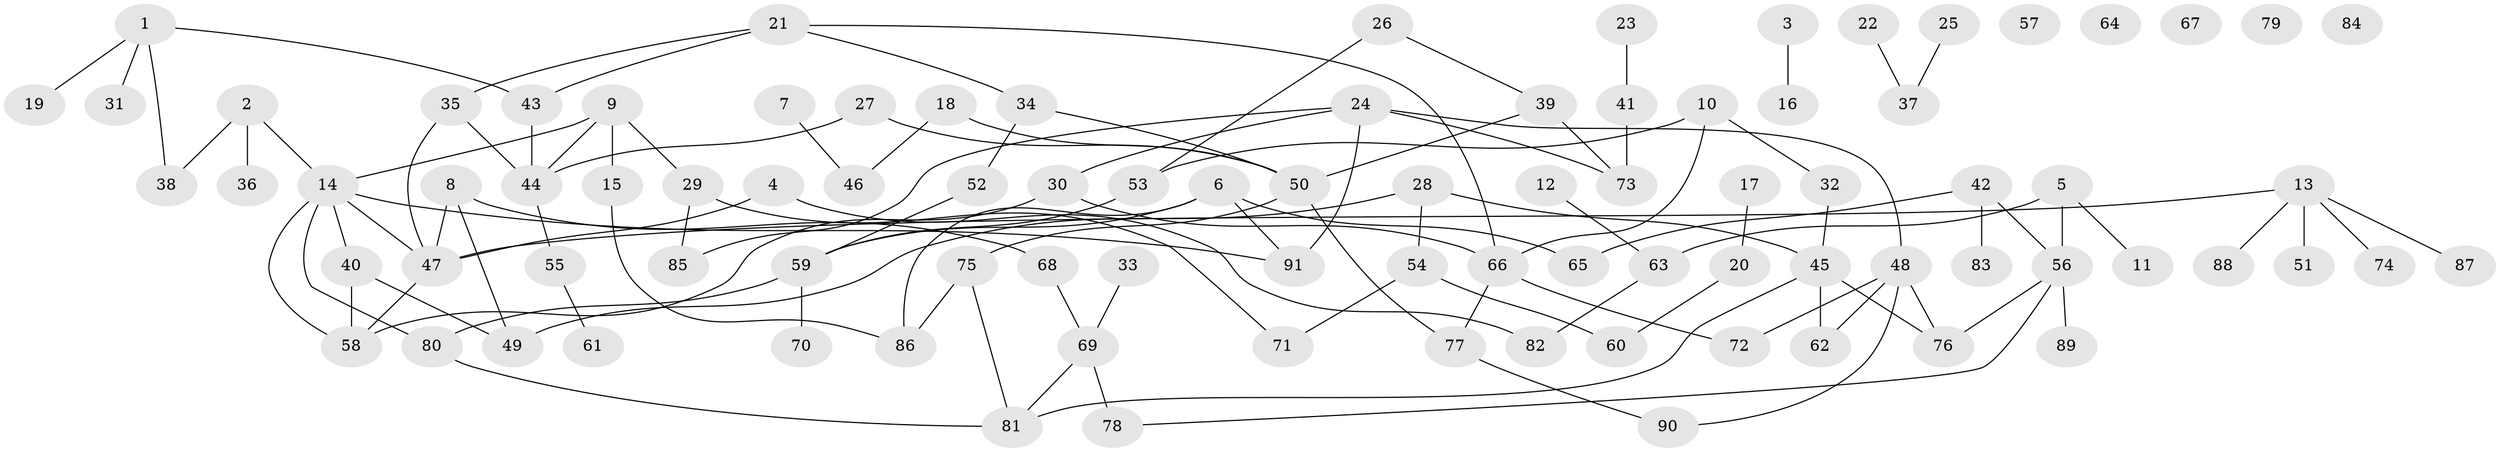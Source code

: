 // Generated by graph-tools (version 1.1) at 2025/25/03/09/25 03:25:12]
// undirected, 91 vertices, 113 edges
graph export_dot {
graph [start="1"]
  node [color=gray90,style=filled];
  1;
  2;
  3;
  4;
  5;
  6;
  7;
  8;
  9;
  10;
  11;
  12;
  13;
  14;
  15;
  16;
  17;
  18;
  19;
  20;
  21;
  22;
  23;
  24;
  25;
  26;
  27;
  28;
  29;
  30;
  31;
  32;
  33;
  34;
  35;
  36;
  37;
  38;
  39;
  40;
  41;
  42;
  43;
  44;
  45;
  46;
  47;
  48;
  49;
  50;
  51;
  52;
  53;
  54;
  55;
  56;
  57;
  58;
  59;
  60;
  61;
  62;
  63;
  64;
  65;
  66;
  67;
  68;
  69;
  70;
  71;
  72;
  73;
  74;
  75;
  76;
  77;
  78;
  79;
  80;
  81;
  82;
  83;
  84;
  85;
  86;
  87;
  88;
  89;
  90;
  91;
  1 -- 19;
  1 -- 31;
  1 -- 38;
  1 -- 43;
  2 -- 14;
  2 -- 36;
  2 -- 38;
  3 -- 16;
  4 -- 47;
  4 -- 82;
  5 -- 11;
  5 -- 56;
  5 -- 63;
  6 -- 59;
  6 -- 65;
  6 -- 86;
  6 -- 91;
  7 -- 46;
  8 -- 47;
  8 -- 49;
  8 -- 68;
  9 -- 14;
  9 -- 15;
  9 -- 29;
  9 -- 44;
  10 -- 32;
  10 -- 53;
  10 -- 66;
  12 -- 63;
  13 -- 47;
  13 -- 51;
  13 -- 74;
  13 -- 87;
  13 -- 88;
  14 -- 40;
  14 -- 47;
  14 -- 58;
  14 -- 80;
  14 -- 91;
  15 -- 86;
  17 -- 20;
  18 -- 46;
  18 -- 50;
  20 -- 60;
  21 -- 34;
  21 -- 35;
  21 -- 43;
  21 -- 66;
  22 -- 37;
  23 -- 41;
  24 -- 30;
  24 -- 48;
  24 -- 73;
  24 -- 85;
  24 -- 91;
  25 -- 37;
  26 -- 39;
  26 -- 53;
  27 -- 44;
  27 -- 50;
  28 -- 45;
  28 -- 49;
  28 -- 54;
  29 -- 71;
  29 -- 85;
  30 -- 58;
  30 -- 66;
  32 -- 45;
  33 -- 69;
  34 -- 50;
  34 -- 52;
  35 -- 44;
  35 -- 47;
  39 -- 50;
  39 -- 73;
  40 -- 49;
  40 -- 58;
  41 -- 73;
  42 -- 56;
  42 -- 65;
  42 -- 83;
  43 -- 44;
  44 -- 55;
  45 -- 62;
  45 -- 76;
  45 -- 81;
  47 -- 58;
  48 -- 62;
  48 -- 72;
  48 -- 76;
  48 -- 90;
  50 -- 75;
  50 -- 77;
  52 -- 59;
  53 -- 59;
  54 -- 60;
  54 -- 71;
  55 -- 61;
  56 -- 76;
  56 -- 78;
  56 -- 89;
  59 -- 70;
  59 -- 80;
  63 -- 82;
  66 -- 72;
  66 -- 77;
  68 -- 69;
  69 -- 78;
  69 -- 81;
  75 -- 81;
  75 -- 86;
  77 -- 90;
  80 -- 81;
}
